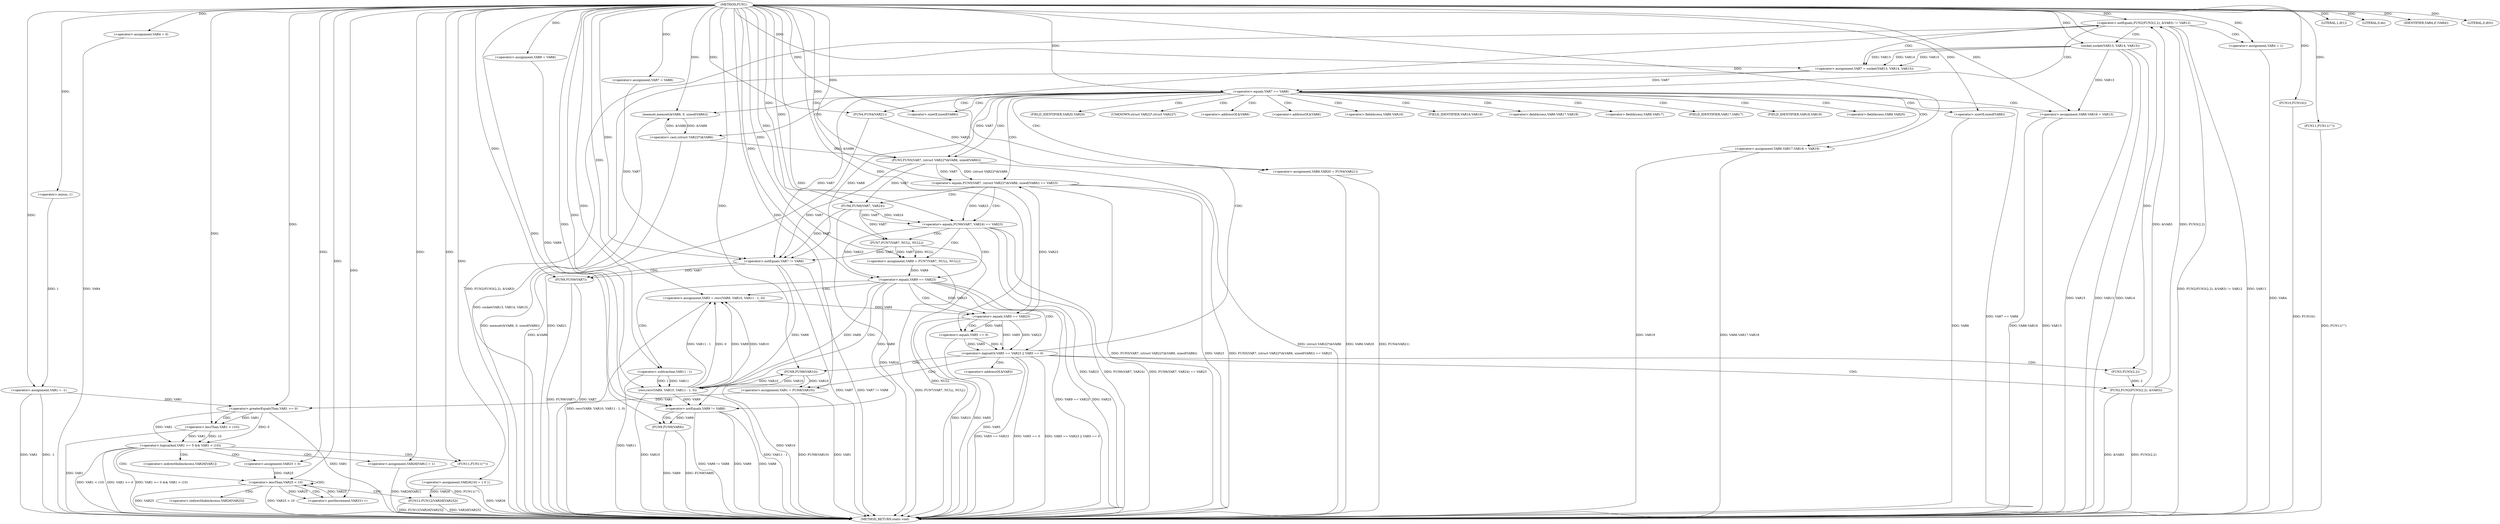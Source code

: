 digraph FUN1 {  
"1000100" [label = "(METHOD,FUN1)" ]
"1000298" [label = "(METHOD_RETURN,static void)" ]
"1000103" [label = "(<operator>.assignment,VAR1 = -1)" ]
"1000105" [label = "(<operator>.minus,-1)" ]
"1000108" [label = "(LITERAL,1,if(1))" ]
"1000113" [label = "(<operator>.assignment,VAR4 = 0)" ]
"1000119" [label = "(<operator>.assignment,VAR7 = VAR8)" ]
"1000123" [label = "(<operator>.assignment,VAR9 = VAR8)" ]
"1000130" [label = "(<operator>.notEquals,FUN2(FUN3(2,2), &VAR3) != VAR12)" ]
"1000131" [label = "(FUN2,FUN2(FUN3(2,2), &VAR3))" ]
"1000132" [label = "(FUN3,FUN3(2,2))" ]
"1000140" [label = "(<operator>.assignment,VAR4 = 1)" ]
"1000143" [label = "(<operator>.assignment,VAR7 = socket(VAR13, VAR14, VAR15))" ]
"1000145" [label = "(socket,socket(VAR13, VAR14, VAR15))" ]
"1000150" [label = "(<operator>.equals,VAR7 == VAR8)" ]
"1000155" [label = "(memset,memset(&VAR6, 0, sizeof(VAR6)))" ]
"1000159" [label = "(<operator>.sizeOf,sizeof(VAR6))" ]
"1000161" [label = "(<operator>.assignment,VAR6.VAR16 = VAR13)" ]
"1000166" [label = "(<operator>.assignment,VAR6.VAR17.VAR18 = VAR19)" ]
"1000173" [label = "(<operator>.assignment,VAR6.VAR20 = FUN4(VAR21))" ]
"1000177" [label = "(FUN4,FUN4(VAR21))" ]
"1000180" [label = "(<operator>.equals,FUN5(VAR7, (struct VAR22*)&VAR6, sizeof(VAR6)) == VAR23)" ]
"1000181" [label = "(FUN5,FUN5(VAR7, (struct VAR22*)&VAR6, sizeof(VAR6)))" ]
"1000183" [label = "(<operator>.cast,(struct VAR22*)&VAR6)" ]
"1000187" [label = "(<operator>.sizeOf,sizeof(VAR6))" ]
"1000193" [label = "(<operator>.equals,FUN6(VAR7, VAR24) == VAR23)" ]
"1000194" [label = "(FUN6,FUN6(VAR7, VAR24))" ]
"1000200" [label = "(<operator>.assignment,VAR9 = FUN7(VAR7, NULL, NULL))" ]
"1000202" [label = "(FUN7,FUN7(VAR7, NULL, NULL))" ]
"1000207" [label = "(<operator>.equals,VAR9 == VAR23)" ]
"1000212" [label = "(<operator>.assignment,VAR5 = recv(VAR9, VAR10, VAR11 - 1, 0))" ]
"1000214" [label = "(recv,recv(VAR9, VAR10, VAR11 - 1, 0))" ]
"1000217" [label = "(<operator>.subtraction,VAR11 - 1)" ]
"1000222" [label = "(<operator>.logicalOr,VAR5 == VAR23 || VAR5 == 0)" ]
"1000223" [label = "(<operator>.equals,VAR5 == VAR23)" ]
"1000226" [label = "(<operator>.equals,VAR5 == 0)" ]
"1000231" [label = "(<operator>.assignment,VAR1 = FUN8(VAR10))" ]
"1000233" [label = "(FUN8,FUN8(VAR10))" ]
"1000235" [label = "(LITERAL,0,do)" ]
"1000237" [label = "(<operator>.notEquals,VAR7 != VAR8)" ]
"1000241" [label = "(FUN9,FUN9(VAR7))" ]
"1000244" [label = "(<operator>.notEquals,VAR9 != VAR8)" ]
"1000248" [label = "(FUN9,FUN9(VAR9))" ]
"1000251" [label = "(IDENTIFIER,VAR4,if (VAR4))" ]
"1000253" [label = "(FUN10,FUN10())" ]
"1000255" [label = "(LITERAL,0,if(0))" ]
"1000257" [label = "(FUN11,FUN11(\"\"))" ]
"1000264" [label = "(<operator>.assignment,VAR26[10] = { 0 })" ]
"1000267" [label = "(<operator>.logicalAnd,VAR1 >= 0 && VAR1 < (10))" ]
"1000268" [label = "(<operator>.greaterEqualsThan,VAR1 >= 0)" ]
"1000271" [label = "(<operator>.lessThan,VAR1 < (10))" ]
"1000275" [label = "(<operator>.assignment,VAR26[VAR1] = 1)" ]
"1000281" [label = "(<operator>.assignment,VAR25 = 0)" ]
"1000284" [label = "(<operator>.lessThan,VAR25 < 10)" ]
"1000287" [label = "(<operator>.postIncrement,VAR25++)" ]
"1000290" [label = "(FUN12,FUN12(VAR26[VAR25]))" ]
"1000296" [label = "(FUN11,FUN11(\"\"))" ]
"1000135" [label = "(<operator>.addressOf,&VAR3)" ]
"1000156" [label = "(<operator>.addressOf,&VAR6)" ]
"1000162" [label = "(<operator>.fieldAccess,VAR6.VAR16)" ]
"1000164" [label = "(FIELD_IDENTIFIER,VAR16,VAR16)" ]
"1000167" [label = "(<operator>.fieldAccess,VAR6.VAR17.VAR18)" ]
"1000168" [label = "(<operator>.fieldAccess,VAR6.VAR17)" ]
"1000170" [label = "(FIELD_IDENTIFIER,VAR17,VAR17)" ]
"1000171" [label = "(FIELD_IDENTIFIER,VAR18,VAR18)" ]
"1000174" [label = "(<operator>.fieldAccess,VAR6.VAR20)" ]
"1000176" [label = "(FIELD_IDENTIFIER,VAR20,VAR20)" ]
"1000184" [label = "(UNKNOWN,struct VAR22*,struct VAR22*)" ]
"1000185" [label = "(<operator>.addressOf,&VAR6)" ]
"1000276" [label = "(<operator>.indirectIndexAccess,VAR26[VAR1])" ]
"1000291" [label = "(<operator>.indirectIndexAccess,VAR26[VAR25])" ]
  "1000183" -> "1000298"  [ label = "DDG: &VAR6"] 
  "1000103" -> "1000298"  [ label = "DDG: VAR1"] 
  "1000180" -> "1000298"  [ label = "DDG: FUN5(VAR7, (struct VAR22*)&VAR6, sizeof(VAR6))"] 
  "1000207" -> "1000298"  [ label = "DDG: VAR9 == VAR23"] 
  "1000275" -> "1000298"  [ label = "DDG: VAR26[VAR1]"] 
  "1000271" -> "1000298"  [ label = "DDG: VAR1"] 
  "1000248" -> "1000298"  [ label = "DDG: FUN9(VAR9)"] 
  "1000187" -> "1000298"  [ label = "DDG: VAR6"] 
  "1000177" -> "1000298"  [ label = "DDG: VAR21"] 
  "1000130" -> "1000298"  [ label = "DDG: FUN2(FUN3(2,2), &VAR3) != VAR12"] 
  "1000290" -> "1000298"  [ label = "DDG: VAR26[VAR25]"] 
  "1000166" -> "1000298"  [ label = "DDG: VAR19"] 
  "1000223" -> "1000298"  [ label = "DDG: VAR23"] 
  "1000193" -> "1000298"  [ label = "DDG: FUN6(VAR7, VAR24)"] 
  "1000226" -> "1000298"  [ label = "DDG: VAR5"] 
  "1000222" -> "1000298"  [ label = "DDG: VAR5 == VAR23"] 
  "1000237" -> "1000298"  [ label = "DDG: VAR7 != VAR8"] 
  "1000207" -> "1000298"  [ label = "DDG: VAR23"] 
  "1000284" -> "1000298"  [ label = "DDG: VAR25"] 
  "1000284" -> "1000298"  [ label = "DDG: VAR25 < 10"] 
  "1000231" -> "1000298"  [ label = "DDG: FUN8(VAR10)"] 
  "1000253" -> "1000298"  [ label = "DDG: FUN10()"] 
  "1000290" -> "1000298"  [ label = "DDG: FUN12(VAR26[VAR25])"] 
  "1000214" -> "1000298"  [ label = "DDG: VAR10"] 
  "1000296" -> "1000298"  [ label = "DDG: FUN11(\"\")"] 
  "1000103" -> "1000298"  [ label = "DDG: -1"] 
  "1000222" -> "1000298"  [ label = "DDG: VAR5 == 0"] 
  "1000214" -> "1000298"  [ label = "DDG: VAR11 - 1"] 
  "1000212" -> "1000298"  [ label = "DDG: recv(VAR9, VAR10, VAR11 - 1, 0)"] 
  "1000180" -> "1000298"  [ label = "DDG: VAR23"] 
  "1000237" -> "1000298"  [ label = "DDG: VAR7"] 
  "1000113" -> "1000298"  [ label = "DDG: VAR4"] 
  "1000131" -> "1000298"  [ label = "DDG: FUN3(2,2)"] 
  "1000140" -> "1000298"  [ label = "DDG: VAR4"] 
  "1000264" -> "1000298"  [ label = "DDG: VAR26"] 
  "1000268" -> "1000298"  [ label = "DDG: VAR1"] 
  "1000267" -> "1000298"  [ label = "DDG: VAR1 >= 0"] 
  "1000155" -> "1000298"  [ label = "DDG: memset(&VAR6, 0, sizeof(VAR6))"] 
  "1000166" -> "1000298"  [ label = "DDG: VAR6.VAR17.VAR18"] 
  "1000267" -> "1000298"  [ label = "DDG: VAR1 >= 0 && VAR1 < (10)"] 
  "1000180" -> "1000298"  [ label = "DDG: FUN5(VAR7, (struct VAR22*)&VAR6, sizeof(VAR6)) == VAR23"] 
  "1000217" -> "1000298"  [ label = "DDG: VAR11"] 
  "1000222" -> "1000298"  [ label = "DDG: VAR5 == VAR23 || VAR5 == 0"] 
  "1000145" -> "1000298"  [ label = "DDG: VAR15"] 
  "1000193" -> "1000298"  [ label = "DDG: VAR23"] 
  "1000231" -> "1000298"  [ label = "DDG: VAR1"] 
  "1000131" -> "1000298"  [ label = "DDG: &VAR3"] 
  "1000193" -> "1000298"  [ label = "DDG: FUN6(VAR7, VAR24) == VAR23"] 
  "1000233" -> "1000298"  [ label = "DDG: VAR10"] 
  "1000241" -> "1000298"  [ label = "DDG: VAR7"] 
  "1000143" -> "1000298"  [ label = "DDG: socket(VAR13, VAR14, VAR15)"] 
  "1000173" -> "1000298"  [ label = "DDG: FUN4(VAR21)"] 
  "1000244" -> "1000298"  [ label = "DDG: VAR9 != VAR8"] 
  "1000150" -> "1000298"  [ label = "DDG: VAR7 == VAR8"] 
  "1000257" -> "1000298"  [ label = "DDG: FUN11(\"\")"] 
  "1000202" -> "1000298"  [ label = "DDG: NULL"] 
  "1000244" -> "1000298"  [ label = "DDG: VAR9"] 
  "1000194" -> "1000298"  [ label = "DDG: VAR24"] 
  "1000161" -> "1000298"  [ label = "DDG: VAR6.VAR16"] 
  "1000244" -> "1000298"  [ label = "DDG: VAR8"] 
  "1000145" -> "1000298"  [ label = "DDG: VAR13"] 
  "1000241" -> "1000298"  [ label = "DDG: FUN9(VAR7)"] 
  "1000145" -> "1000298"  [ label = "DDG: VAR14"] 
  "1000267" -> "1000298"  [ label = "DDG: VAR1 < (10)"] 
  "1000181" -> "1000298"  [ label = "DDG: (struct VAR22*)&VAR6"] 
  "1000173" -> "1000298"  [ label = "DDG: VAR6.VAR20"] 
  "1000130" -> "1000298"  [ label = "DDG: VAR12"] 
  "1000248" -> "1000298"  [ label = "DDG: VAR9"] 
  "1000223" -> "1000298"  [ label = "DDG: VAR5"] 
  "1000161" -> "1000298"  [ label = "DDG: VAR13"] 
  "1000130" -> "1000298"  [ label = "DDG: FUN2(FUN3(2,2), &VAR3)"] 
  "1000200" -> "1000298"  [ label = "DDG: FUN7(VAR7, NULL, NULL)"] 
  "1000105" -> "1000103"  [ label = "DDG: 1"] 
  "1000100" -> "1000103"  [ label = "DDG: "] 
  "1000100" -> "1000105"  [ label = "DDG: "] 
  "1000100" -> "1000108"  [ label = "DDG: "] 
  "1000100" -> "1000113"  [ label = "DDG: "] 
  "1000100" -> "1000119"  [ label = "DDG: "] 
  "1000100" -> "1000123"  [ label = "DDG: "] 
  "1000131" -> "1000130"  [ label = "DDG: FUN3(2,2)"] 
  "1000131" -> "1000130"  [ label = "DDG: &VAR3"] 
  "1000132" -> "1000131"  [ label = "DDG: 2"] 
  "1000100" -> "1000132"  [ label = "DDG: "] 
  "1000100" -> "1000130"  [ label = "DDG: "] 
  "1000100" -> "1000140"  [ label = "DDG: "] 
  "1000145" -> "1000143"  [ label = "DDG: VAR13"] 
  "1000145" -> "1000143"  [ label = "DDG: VAR14"] 
  "1000145" -> "1000143"  [ label = "DDG: VAR15"] 
  "1000100" -> "1000143"  [ label = "DDG: "] 
  "1000100" -> "1000145"  [ label = "DDG: "] 
  "1000143" -> "1000150"  [ label = "DDG: VAR7"] 
  "1000100" -> "1000150"  [ label = "DDG: "] 
  "1000183" -> "1000155"  [ label = "DDG: &VAR6"] 
  "1000100" -> "1000155"  [ label = "DDG: "] 
  "1000100" -> "1000159"  [ label = "DDG: "] 
  "1000145" -> "1000161"  [ label = "DDG: VAR13"] 
  "1000100" -> "1000161"  [ label = "DDG: "] 
  "1000100" -> "1000166"  [ label = "DDG: "] 
  "1000177" -> "1000173"  [ label = "DDG: VAR21"] 
  "1000100" -> "1000177"  [ label = "DDG: "] 
  "1000181" -> "1000180"  [ label = "DDG: VAR7"] 
  "1000181" -> "1000180"  [ label = "DDG: (struct VAR22*)&VAR6"] 
  "1000150" -> "1000181"  [ label = "DDG: VAR7"] 
  "1000100" -> "1000181"  [ label = "DDG: "] 
  "1000183" -> "1000181"  [ label = "DDG: &VAR6"] 
  "1000155" -> "1000183"  [ label = "DDG: &VAR6"] 
  "1000100" -> "1000187"  [ label = "DDG: "] 
  "1000223" -> "1000180"  [ label = "DDG: VAR23"] 
  "1000100" -> "1000180"  [ label = "DDG: "] 
  "1000194" -> "1000193"  [ label = "DDG: VAR7"] 
  "1000194" -> "1000193"  [ label = "DDG: VAR24"] 
  "1000181" -> "1000194"  [ label = "DDG: VAR7"] 
  "1000100" -> "1000194"  [ label = "DDG: "] 
  "1000180" -> "1000193"  [ label = "DDG: VAR23"] 
  "1000100" -> "1000193"  [ label = "DDG: "] 
  "1000202" -> "1000200"  [ label = "DDG: VAR7"] 
  "1000202" -> "1000200"  [ label = "DDG: NULL"] 
  "1000100" -> "1000200"  [ label = "DDG: "] 
  "1000194" -> "1000202"  [ label = "DDG: VAR7"] 
  "1000100" -> "1000202"  [ label = "DDG: "] 
  "1000200" -> "1000207"  [ label = "DDG: VAR9"] 
  "1000100" -> "1000207"  [ label = "DDG: "] 
  "1000193" -> "1000207"  [ label = "DDG: VAR23"] 
  "1000214" -> "1000212"  [ label = "DDG: VAR9"] 
  "1000214" -> "1000212"  [ label = "DDG: VAR10"] 
  "1000214" -> "1000212"  [ label = "DDG: VAR11 - 1"] 
  "1000214" -> "1000212"  [ label = "DDG: 0"] 
  "1000100" -> "1000212"  [ label = "DDG: "] 
  "1000207" -> "1000214"  [ label = "DDG: VAR9"] 
  "1000100" -> "1000214"  [ label = "DDG: "] 
  "1000233" -> "1000214"  [ label = "DDG: VAR10"] 
  "1000217" -> "1000214"  [ label = "DDG: VAR11"] 
  "1000217" -> "1000214"  [ label = "DDG: 1"] 
  "1000100" -> "1000217"  [ label = "DDG: "] 
  "1000223" -> "1000222"  [ label = "DDG: VAR5"] 
  "1000223" -> "1000222"  [ label = "DDG: VAR23"] 
  "1000212" -> "1000223"  [ label = "DDG: VAR5"] 
  "1000100" -> "1000223"  [ label = "DDG: "] 
  "1000207" -> "1000223"  [ label = "DDG: VAR23"] 
  "1000226" -> "1000222"  [ label = "DDG: VAR5"] 
  "1000226" -> "1000222"  [ label = "DDG: 0"] 
  "1000223" -> "1000226"  [ label = "DDG: VAR5"] 
  "1000100" -> "1000226"  [ label = "DDG: "] 
  "1000233" -> "1000231"  [ label = "DDG: VAR10"] 
  "1000100" -> "1000231"  [ label = "DDG: "] 
  "1000214" -> "1000233"  [ label = "DDG: VAR10"] 
  "1000100" -> "1000233"  [ label = "DDG: "] 
  "1000100" -> "1000235"  [ label = "DDG: "] 
  "1000181" -> "1000237"  [ label = "DDG: VAR7"] 
  "1000150" -> "1000237"  [ label = "DDG: VAR7"] 
  "1000194" -> "1000237"  [ label = "DDG: VAR7"] 
  "1000202" -> "1000237"  [ label = "DDG: VAR7"] 
  "1000119" -> "1000237"  [ label = "DDG: VAR7"] 
  "1000100" -> "1000237"  [ label = "DDG: "] 
  "1000150" -> "1000237"  [ label = "DDG: VAR8"] 
  "1000237" -> "1000241"  [ label = "DDG: VAR7"] 
  "1000100" -> "1000241"  [ label = "DDG: "] 
  "1000207" -> "1000244"  [ label = "DDG: VAR9"] 
  "1000214" -> "1000244"  [ label = "DDG: VAR9"] 
  "1000123" -> "1000244"  [ label = "DDG: VAR9"] 
  "1000100" -> "1000244"  [ label = "DDG: "] 
  "1000237" -> "1000244"  [ label = "DDG: VAR8"] 
  "1000244" -> "1000248"  [ label = "DDG: VAR9"] 
  "1000100" -> "1000248"  [ label = "DDG: "] 
  "1000100" -> "1000251"  [ label = "DDG: "] 
  "1000100" -> "1000253"  [ label = "DDG: "] 
  "1000100" -> "1000255"  [ label = "DDG: "] 
  "1000100" -> "1000257"  [ label = "DDG: "] 
  "1000100" -> "1000264"  [ label = "DDG: "] 
  "1000268" -> "1000267"  [ label = "DDG: VAR1"] 
  "1000268" -> "1000267"  [ label = "DDG: 0"] 
  "1000103" -> "1000268"  [ label = "DDG: VAR1"] 
  "1000231" -> "1000268"  [ label = "DDG: VAR1"] 
  "1000100" -> "1000268"  [ label = "DDG: "] 
  "1000271" -> "1000267"  [ label = "DDG: VAR1"] 
  "1000271" -> "1000267"  [ label = "DDG: 10"] 
  "1000268" -> "1000271"  [ label = "DDG: VAR1"] 
  "1000100" -> "1000271"  [ label = "DDG: "] 
  "1000100" -> "1000275"  [ label = "DDG: "] 
  "1000100" -> "1000281"  [ label = "DDG: "] 
  "1000281" -> "1000284"  [ label = "DDG: VAR25"] 
  "1000287" -> "1000284"  [ label = "DDG: VAR25"] 
  "1000100" -> "1000284"  [ label = "DDG: "] 
  "1000284" -> "1000287"  [ label = "DDG: VAR25"] 
  "1000100" -> "1000287"  [ label = "DDG: "] 
  "1000264" -> "1000290"  [ label = "DDG: VAR26"] 
  "1000100" -> "1000296"  [ label = "DDG: "] 
  "1000130" -> "1000150"  [ label = "CDG: "] 
  "1000130" -> "1000145"  [ label = "CDG: "] 
  "1000130" -> "1000143"  [ label = "CDG: "] 
  "1000130" -> "1000140"  [ label = "CDG: "] 
  "1000150" -> "1000164"  [ label = "CDG: "] 
  "1000150" -> "1000174"  [ label = "CDG: "] 
  "1000150" -> "1000156"  [ label = "CDG: "] 
  "1000150" -> "1000161"  [ label = "CDG: "] 
  "1000150" -> "1000166"  [ label = "CDG: "] 
  "1000150" -> "1000180"  [ label = "CDG: "] 
  "1000150" -> "1000183"  [ label = "CDG: "] 
  "1000150" -> "1000167"  [ label = "CDG: "] 
  "1000150" -> "1000176"  [ label = "CDG: "] 
  "1000150" -> "1000187"  [ label = "CDG: "] 
  "1000150" -> "1000185"  [ label = "CDG: "] 
  "1000150" -> "1000168"  [ label = "CDG: "] 
  "1000150" -> "1000159"  [ label = "CDG: "] 
  "1000150" -> "1000173"  [ label = "CDG: "] 
  "1000150" -> "1000155"  [ label = "CDG: "] 
  "1000150" -> "1000170"  [ label = "CDG: "] 
  "1000150" -> "1000171"  [ label = "CDG: "] 
  "1000150" -> "1000184"  [ label = "CDG: "] 
  "1000150" -> "1000177"  [ label = "CDG: "] 
  "1000150" -> "1000162"  [ label = "CDG: "] 
  "1000150" -> "1000181"  [ label = "CDG: "] 
  "1000180" -> "1000194"  [ label = "CDG: "] 
  "1000180" -> "1000193"  [ label = "CDG: "] 
  "1000193" -> "1000200"  [ label = "CDG: "] 
  "1000193" -> "1000207"  [ label = "CDG: "] 
  "1000193" -> "1000202"  [ label = "CDG: "] 
  "1000207" -> "1000222"  [ label = "CDG: "] 
  "1000207" -> "1000214"  [ label = "CDG: "] 
  "1000207" -> "1000217"  [ label = "CDG: "] 
  "1000207" -> "1000212"  [ label = "CDG: "] 
  "1000207" -> "1000223"  [ label = "CDG: "] 
  "1000222" -> "1000233"  [ label = "CDG: "] 
  "1000222" -> "1000231"  [ label = "CDG: "] 
  "1000222" -> "1000132"  [ label = "CDG: "] 
  "1000222" -> "1000130"  [ label = "CDG: "] 
  "1000222" -> "1000135"  [ label = "CDG: "] 
  "1000222" -> "1000131"  [ label = "CDG: "] 
  "1000223" -> "1000226"  [ label = "CDG: "] 
  "1000237" -> "1000241"  [ label = "CDG: "] 
  "1000244" -> "1000248"  [ label = "CDG: "] 
  "1000267" -> "1000276"  [ label = "CDG: "] 
  "1000267" -> "1000281"  [ label = "CDG: "] 
  "1000267" -> "1000284"  [ label = "CDG: "] 
  "1000267" -> "1000296"  [ label = "CDG: "] 
  "1000267" -> "1000275"  [ label = "CDG: "] 
  "1000268" -> "1000271"  [ label = "CDG: "] 
  "1000284" -> "1000291"  [ label = "CDG: "] 
  "1000284" -> "1000284"  [ label = "CDG: "] 
  "1000284" -> "1000290"  [ label = "CDG: "] 
  "1000284" -> "1000287"  [ label = "CDG: "] 
}
